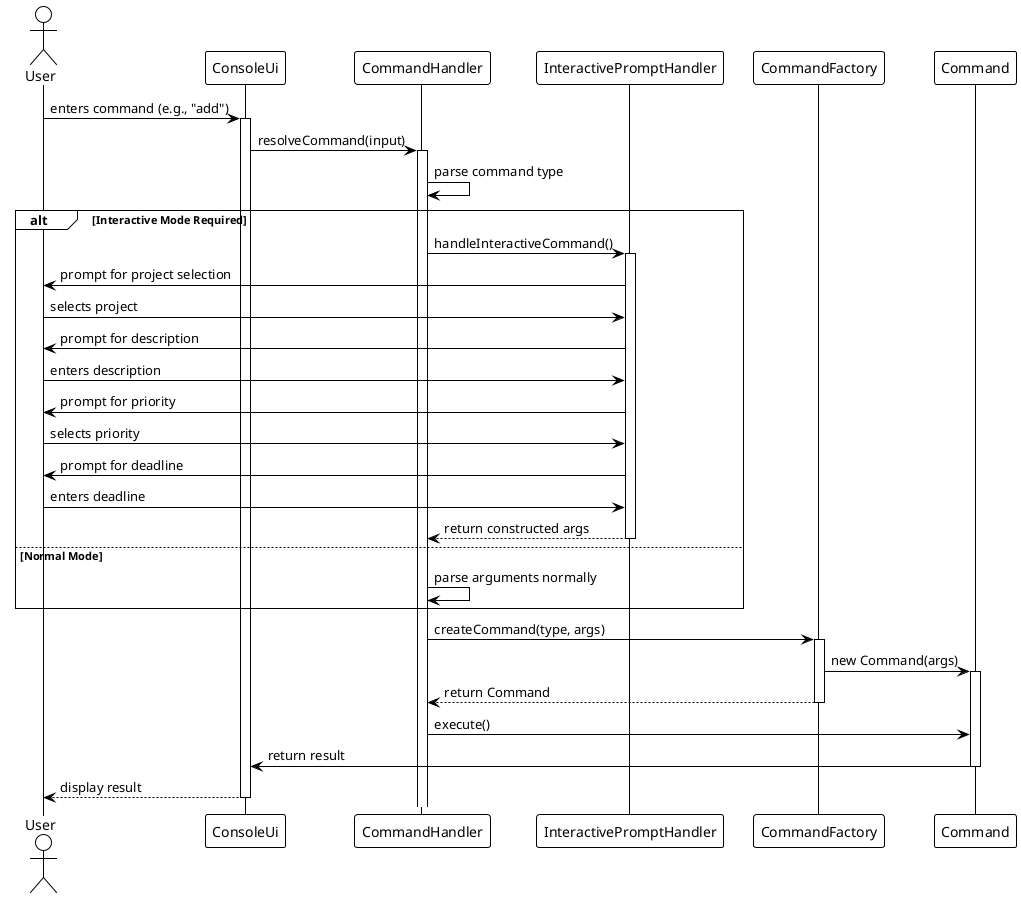 @startuml Command Processing Sequence Diagram
!theme plain
skinparam classAttributeIconSize 0
hide stereotype

actor User
participant ConsoleUi
participant CommandHandler
participant InteractivePromptHandler
participant CommandFactory
participant Command

User -> ConsoleUi: enters command (e.g., "add")
activate ConsoleUi
ConsoleUi -> CommandHandler: resolveCommand(input)
activate CommandHandler
CommandHandler -> CommandHandler: parse command type

alt Interactive Mode Required
    CommandHandler -> InteractivePromptHandler: handleInteractiveCommand()
    activate InteractivePromptHandler
    InteractivePromptHandler -> User: prompt for project selection
    User -> InteractivePromptHandler: selects project
    InteractivePromptHandler -> User: prompt for description
    User -> InteractivePromptHandler: enters description
    InteractivePromptHandler -> User: prompt for priority
    User -> InteractivePromptHandler: selects priority
    InteractivePromptHandler -> User: prompt for deadline
    User -> InteractivePromptHandler: enters deadline
    InteractivePromptHandler --> CommandHandler: return constructed args
    deactivate InteractivePromptHandler
else Normal Mode
    CommandHandler -> CommandHandler: parse arguments normally
end

CommandHandler -> CommandFactory: createCommand(type, args)
activate CommandFactory
CommandFactory -> Command: new Command(args)
activate Command
CommandFactory --> CommandHandler: return Command
deactivate CommandFactory
CommandHandler -> Command: execute()
Command -> ConsoleUi: return result
deactivate Command
ConsoleUi --> User: display result
deactivate ConsoleUi

@enduml